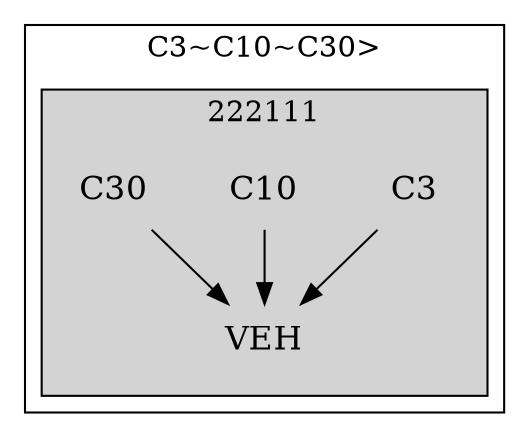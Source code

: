 strict digraph FirstlevelCluster {
	labelloc = "t";
	compound = false;
	subgraph cluster_0 {
	label= "C3~C10~C30>";
		subgraph	cluster_2 {
		label = "222111";
			style = filled;
			node	[label = VEH, shape = plaintext, fontsize = 16] VEH2;
			node	[label = C3, shape = plaintext, fontsize = 16] C32;
			node	[label = C10, shape = plaintext, fontsize = 16] C102;
			node	[label = C30, shape = plaintext, fontsize = 16] C302;
			C32->VEH2;C102->VEH2;C302->VEH2;			}
}}